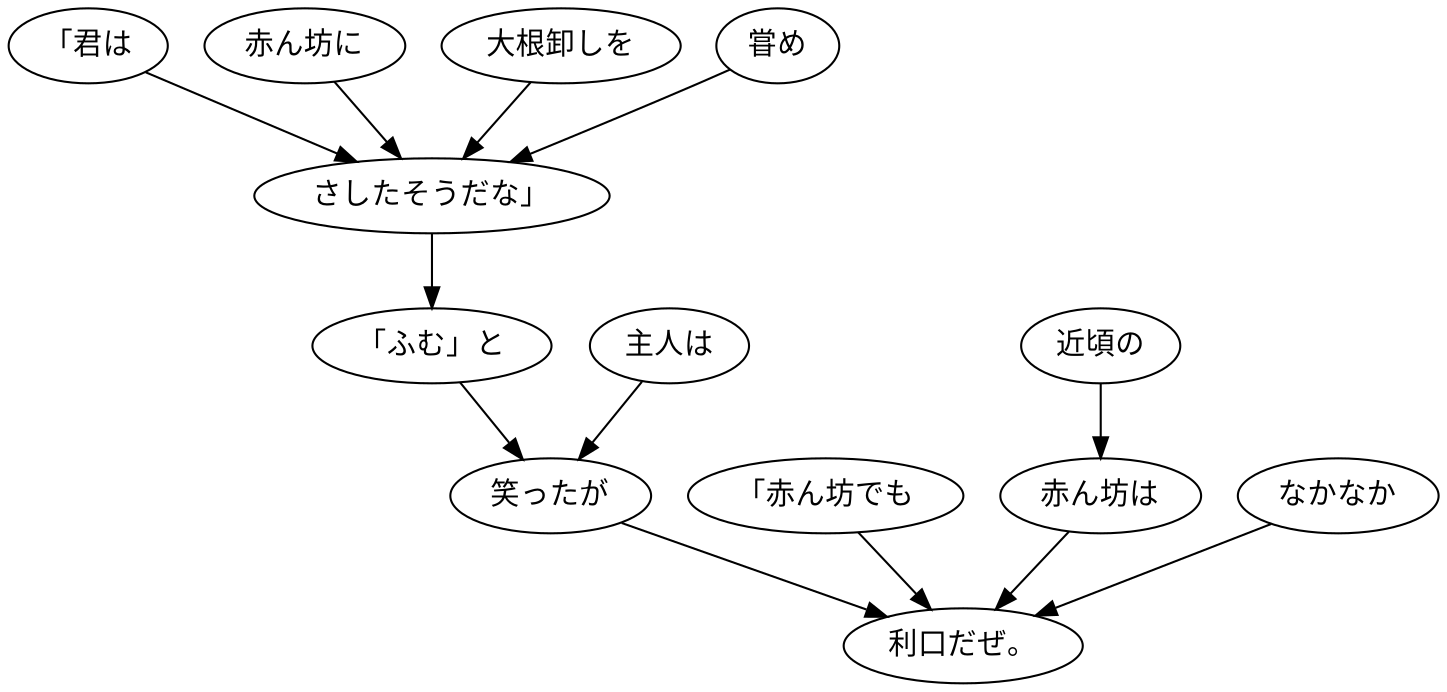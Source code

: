 digraph graph1460 {
	node0 [label="「君は"];
	node1 [label="赤ん坊に"];
	node2 [label="大根卸しを"];
	node3 [label="甞め"];
	node4 [label="さしたそうだな」"];
	node5 [label="「ふむ」と"];
	node6 [label="主人は"];
	node7 [label="笑ったが"];
	node8 [label="「赤ん坊でも"];
	node9 [label="近頃の"];
	node10 [label="赤ん坊は"];
	node11 [label="なかなか"];
	node12 [label="利口だぜ。"];
	node0 -> node4;
	node1 -> node4;
	node2 -> node4;
	node3 -> node4;
	node4 -> node5;
	node5 -> node7;
	node6 -> node7;
	node7 -> node12;
	node8 -> node12;
	node9 -> node10;
	node10 -> node12;
	node11 -> node12;
}
